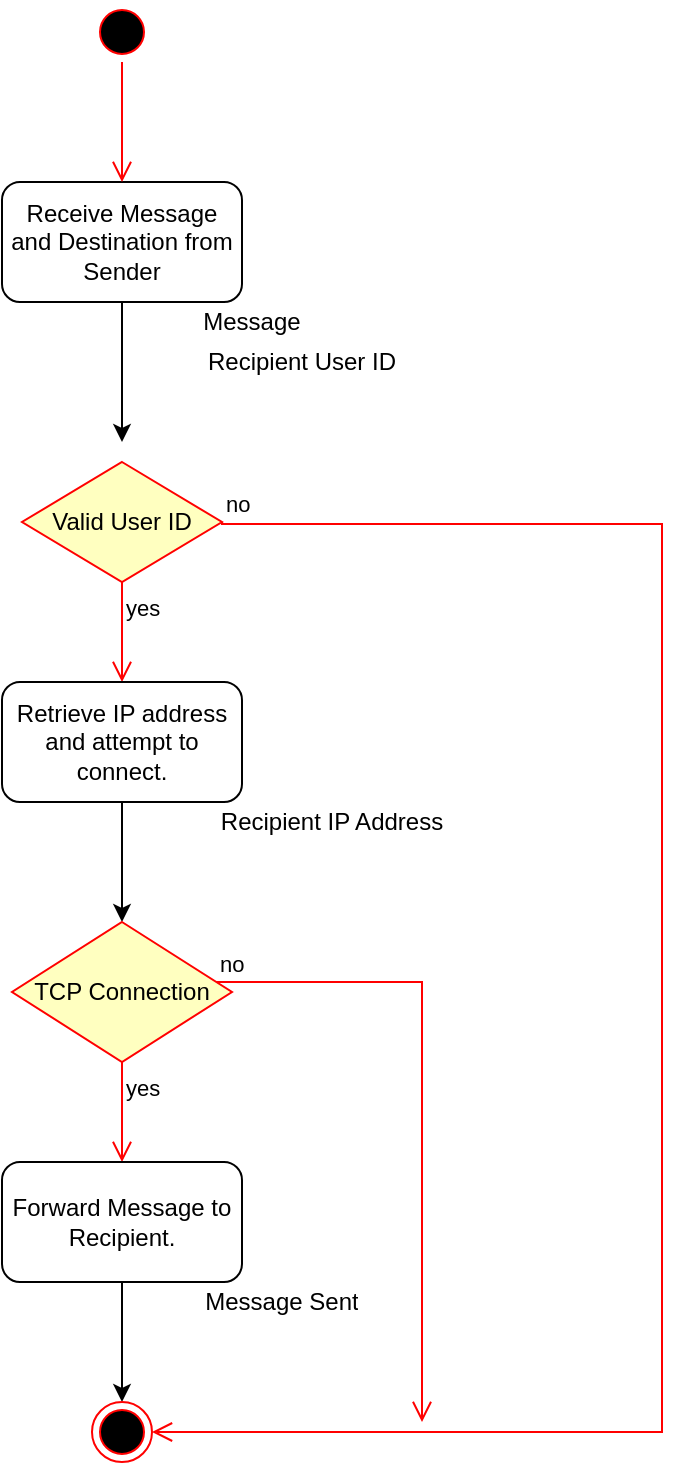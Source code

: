 <mxfile version="24.7.14">
  <diagram name="Page-1" id="rIoMypW3u1ZSQz-YkvvT">
    <mxGraphModel dx="1290" dy="557" grid="1" gridSize="10" guides="1" tooltips="1" connect="1" arrows="1" fold="1" page="1" pageScale="1" pageWidth="850" pageHeight="1100" math="0" shadow="0">
      <root>
        <mxCell id="0" />
        <mxCell id="1" parent="0" />
        <mxCell id="-D9dOUz6xesM9-Qt8j2T-10" value="" style="edgeStyle=orthogonalEdgeStyle;rounded=0;orthogonalLoop=1;jettySize=auto;html=1;" parent="1" source="-D9dOUz6xesM9-Qt8j2T-2" edge="1">
          <mxGeometry relative="1" as="geometry">
            <mxPoint x="400" y="280" as="targetPoint" />
          </mxGeometry>
        </mxCell>
        <mxCell id="-D9dOUz6xesM9-Qt8j2T-2" value="Receive Message and Destination from Sender" style="rounded=1;whiteSpace=wrap;html=1;" parent="1" vertex="1">
          <mxGeometry x="340" y="150" width="120" height="60" as="geometry" />
        </mxCell>
        <UserObject label="Message" placeholders="1" name="Variable" id="-D9dOUz6xesM9-Qt8j2T-20">
          <mxCell style="text;html=1;strokeColor=none;fillColor=none;align=center;verticalAlign=middle;whiteSpace=wrap;overflow=hidden;" parent="1" vertex="1">
            <mxGeometry x="400" y="210" width="130" height="20" as="geometry" />
          </mxCell>
        </UserObject>
        <mxCell id="-D9dOUz6xesM9-Qt8j2T-23" value="Valid User ID" style="rhombus;whiteSpace=wrap;html=1;fontColor=#000000;fillColor=#ffffc0;strokeColor=#ff0000;" parent="1" vertex="1">
          <mxGeometry x="350" y="290" width="100" height="60" as="geometry" />
        </mxCell>
        <mxCell id="-D9dOUz6xesM9-Qt8j2T-24" value="no" style="edgeStyle=orthogonalEdgeStyle;html=1;align=left;verticalAlign=bottom;endArrow=open;endSize=8;strokeColor=#ff0000;rounded=0;entryX=0.5;entryY=0;entryDx=0;entryDy=0;" parent="1" target="-D9dOUz6xesM9-Qt8j2T-49" edge="1">
          <mxGeometry x="-1" relative="1" as="geometry">
            <mxPoint x="670" y="860" as="targetPoint" />
            <mxPoint x="450.0" y="320.0" as="sourcePoint" />
            <Array as="points">
              <mxPoint x="670" y="321" />
              <mxPoint x="670" y="775" />
            </Array>
          </mxGeometry>
        </mxCell>
        <mxCell id="-D9dOUz6xesM9-Qt8j2T-25" value="yes" style="edgeStyle=orthogonalEdgeStyle;html=1;align=left;verticalAlign=top;endArrow=open;endSize=8;strokeColor=#ff0000;rounded=0;" parent="1" source="-D9dOUz6xesM9-Qt8j2T-23" edge="1">
          <mxGeometry x="-1" relative="1" as="geometry">
            <mxPoint x="400" y="400" as="targetPoint" />
          </mxGeometry>
        </mxCell>
        <mxCell id="-D9dOUz6xesM9-Qt8j2T-43" style="edgeStyle=orthogonalEdgeStyle;rounded=0;orthogonalLoop=1;jettySize=auto;html=1;entryX=0.5;entryY=0;entryDx=0;entryDy=0;" parent="1" source="-D9dOUz6xesM9-Qt8j2T-28" target="-D9dOUz6xesM9-Qt8j2T-40" edge="1">
          <mxGeometry relative="1" as="geometry">
            <mxPoint x="400" y="510" as="targetPoint" />
          </mxGeometry>
        </mxCell>
        <mxCell id="-D9dOUz6xesM9-Qt8j2T-28" value="Retrieve IP address and attempt to connect." style="rounded=1;whiteSpace=wrap;html=1;" parent="1" vertex="1">
          <mxGeometry x="340" y="400" width="120" height="60" as="geometry" />
        </mxCell>
        <mxCell id="-D9dOUz6xesM9-Qt8j2T-29" value="" style="ellipse;html=1;shape=startState;fillColor=#000000;strokeColor=#ff0000;" parent="1" vertex="1">
          <mxGeometry x="385" y="60" width="30" height="30" as="geometry" />
        </mxCell>
        <mxCell id="-D9dOUz6xesM9-Qt8j2T-30" value="" style="edgeStyle=orthogonalEdgeStyle;html=1;verticalAlign=bottom;endArrow=open;endSize=8;strokeColor=#ff0000;rounded=0;" parent="1" source="-D9dOUz6xesM9-Qt8j2T-29" edge="1">
          <mxGeometry relative="1" as="geometry">
            <mxPoint x="400" y="150" as="targetPoint" />
          </mxGeometry>
        </mxCell>
        <mxCell id="-D9dOUz6xesM9-Qt8j2T-40" value="TCP Connection" style="rhombus;whiteSpace=wrap;html=1;fontColor=#000000;fillColor=#ffffc0;strokeColor=#ff0000;" parent="1" vertex="1">
          <mxGeometry x="345" y="520" width="110" height="70" as="geometry" />
        </mxCell>
        <mxCell id="-D9dOUz6xesM9-Qt8j2T-41" value="no" style="edgeStyle=orthogonalEdgeStyle;html=1;align=left;verticalAlign=bottom;endArrow=open;endSize=8;strokeColor=#ff0000;rounded=0;" parent="1" source="-D9dOUz6xesM9-Qt8j2T-40" edge="1">
          <mxGeometry x="-1" relative="1" as="geometry">
            <mxPoint x="550" y="770" as="targetPoint" />
            <Array as="points">
              <mxPoint x="550" y="550" />
            </Array>
          </mxGeometry>
        </mxCell>
        <mxCell id="-D9dOUz6xesM9-Qt8j2T-42" value="yes" style="edgeStyle=orthogonalEdgeStyle;html=1;align=left;verticalAlign=top;endArrow=open;endSize=8;strokeColor=#ff0000;rounded=0;" parent="1" source="-D9dOUz6xesM9-Qt8j2T-40" edge="1">
          <mxGeometry x="-1" relative="1" as="geometry">
            <mxPoint x="400" y="640" as="targetPoint" />
          </mxGeometry>
        </mxCell>
        <mxCell id="-D9dOUz6xesM9-Qt8j2T-52" value="" style="edgeStyle=orthogonalEdgeStyle;rounded=0;orthogonalLoop=1;jettySize=auto;html=1;" parent="1" source="-D9dOUz6xesM9-Qt8j2T-44" target="-D9dOUz6xesM9-Qt8j2T-49" edge="1">
          <mxGeometry relative="1" as="geometry" />
        </mxCell>
        <mxCell id="-D9dOUz6xesM9-Qt8j2T-44" value="Forward Message to Recipient." style="rounded=1;whiteSpace=wrap;html=1;" parent="1" vertex="1">
          <mxGeometry x="340" y="640" width="120" height="60" as="geometry" />
        </mxCell>
        <UserObject label="Recipient User ID" placeholders="1" name="Variable" id="-D9dOUz6xesM9-Qt8j2T-45">
          <mxCell style="text;html=1;strokeColor=none;fillColor=none;align=center;verticalAlign=middle;whiteSpace=wrap;overflow=hidden;" parent="1" vertex="1">
            <mxGeometry x="425" y="230" width="130" height="20" as="geometry" />
          </mxCell>
        </UserObject>
        <UserObject label="Recipient IP Address" placeholders="1" name="Variable" id="-D9dOUz6xesM9-Qt8j2T-46">
          <mxCell style="text;html=1;strokeColor=none;fillColor=none;align=center;verticalAlign=middle;whiteSpace=wrap;overflow=hidden;" parent="1" vertex="1">
            <mxGeometry x="440" y="460" width="130" height="20" as="geometry" />
          </mxCell>
        </UserObject>
        <mxCell id="-D9dOUz6xesM9-Qt8j2T-49" value="" style="ellipse;html=1;shape=endState;fillColor=#000000;strokeColor=#ff0000;direction=south;" parent="1" vertex="1">
          <mxGeometry x="385" y="760" width="30" height="30" as="geometry" />
        </mxCell>
        <UserObject label="Message Sent" placeholders="1" name="Variable" id="-D9dOUz6xesM9-Qt8j2T-53">
          <mxCell style="text;html=1;strokeColor=none;fillColor=none;align=center;verticalAlign=middle;whiteSpace=wrap;overflow=hidden;" parent="1" vertex="1">
            <mxGeometry x="415" y="700" width="130" height="20" as="geometry" />
          </mxCell>
        </UserObject>
      </root>
    </mxGraphModel>
  </diagram>
</mxfile>
